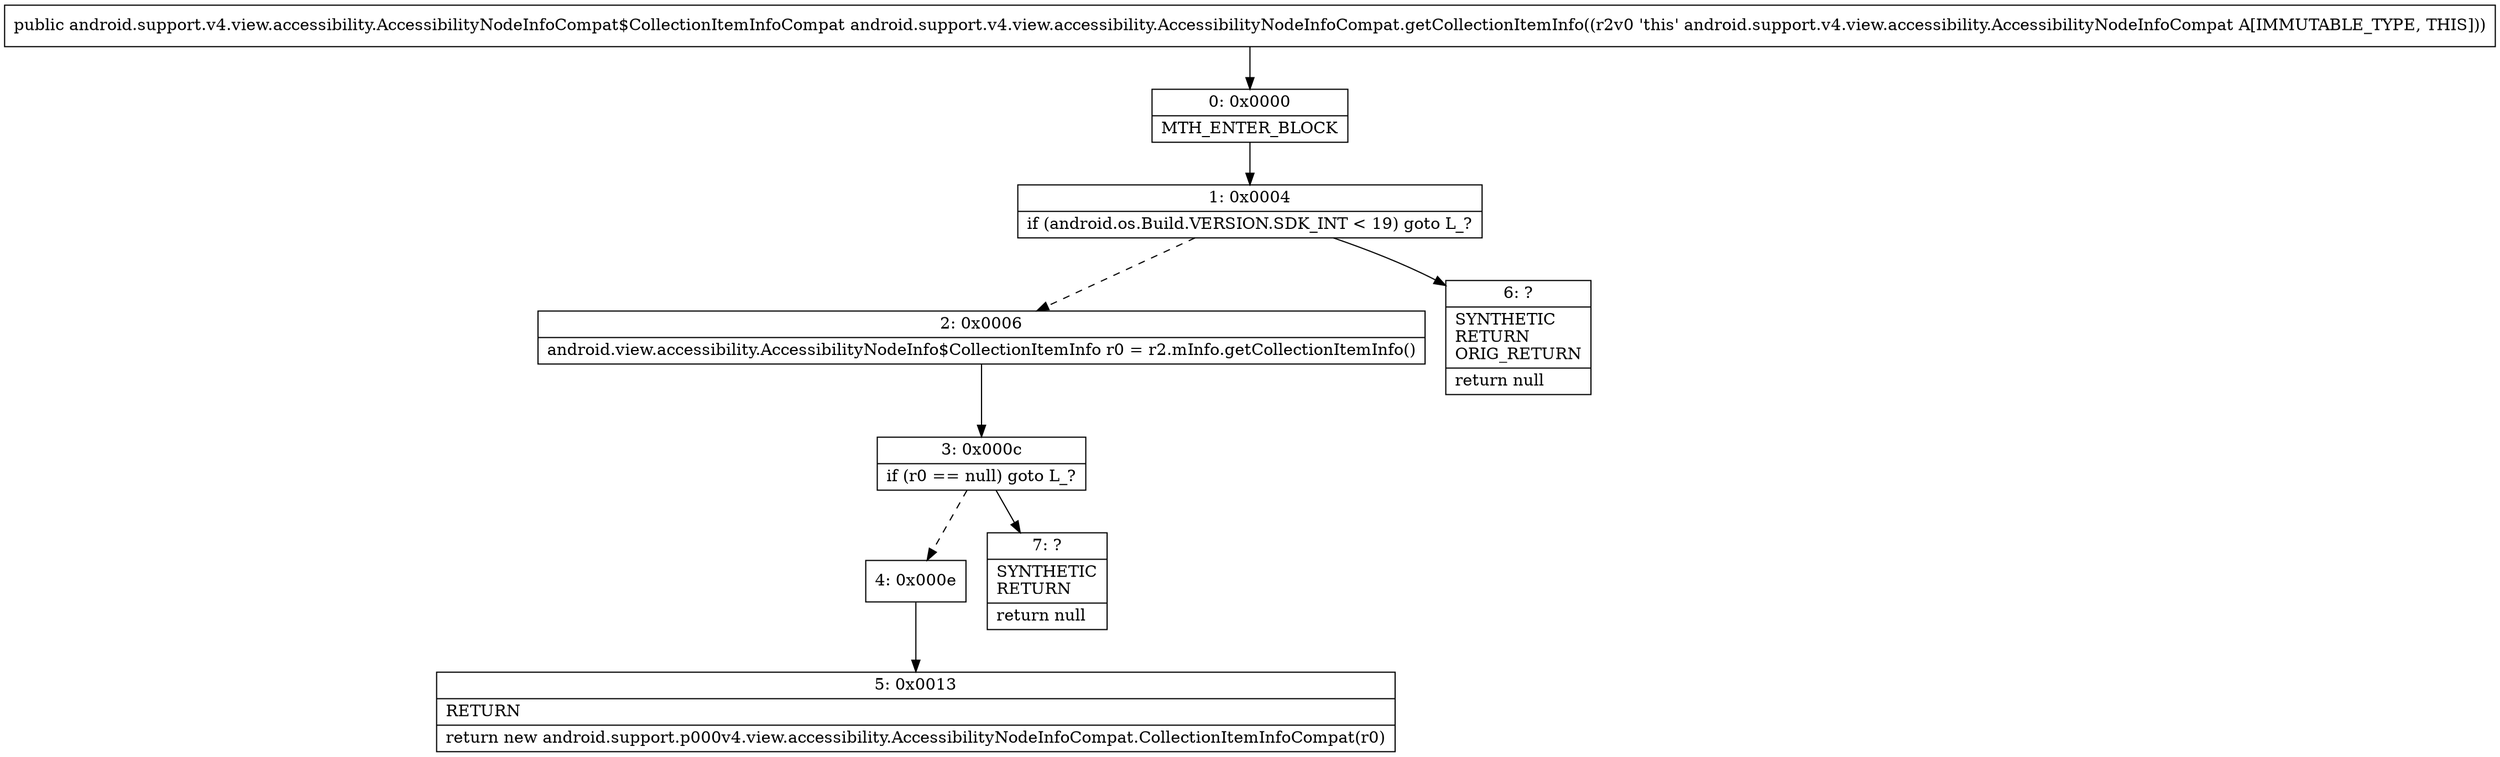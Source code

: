 digraph "CFG forandroid.support.v4.view.accessibility.AccessibilityNodeInfoCompat.getCollectionItemInfo()Landroid\/support\/v4\/view\/accessibility\/AccessibilityNodeInfoCompat$CollectionItemInfoCompat;" {
Node_0 [shape=record,label="{0\:\ 0x0000|MTH_ENTER_BLOCK\l}"];
Node_1 [shape=record,label="{1\:\ 0x0004|if (android.os.Build.VERSION.SDK_INT \< 19) goto L_?\l}"];
Node_2 [shape=record,label="{2\:\ 0x0006|android.view.accessibility.AccessibilityNodeInfo$CollectionItemInfo r0 = r2.mInfo.getCollectionItemInfo()\l}"];
Node_3 [shape=record,label="{3\:\ 0x000c|if (r0 == null) goto L_?\l}"];
Node_4 [shape=record,label="{4\:\ 0x000e}"];
Node_5 [shape=record,label="{5\:\ 0x0013|RETURN\l|return new android.support.p000v4.view.accessibility.AccessibilityNodeInfoCompat.CollectionItemInfoCompat(r0)\l}"];
Node_6 [shape=record,label="{6\:\ ?|SYNTHETIC\lRETURN\lORIG_RETURN\l|return null\l}"];
Node_7 [shape=record,label="{7\:\ ?|SYNTHETIC\lRETURN\l|return null\l}"];
MethodNode[shape=record,label="{public android.support.v4.view.accessibility.AccessibilityNodeInfoCompat$CollectionItemInfoCompat android.support.v4.view.accessibility.AccessibilityNodeInfoCompat.getCollectionItemInfo((r2v0 'this' android.support.v4.view.accessibility.AccessibilityNodeInfoCompat A[IMMUTABLE_TYPE, THIS])) }"];
MethodNode -> Node_0;
Node_0 -> Node_1;
Node_1 -> Node_2[style=dashed];
Node_1 -> Node_6;
Node_2 -> Node_3;
Node_3 -> Node_4[style=dashed];
Node_3 -> Node_7;
Node_4 -> Node_5;
}

